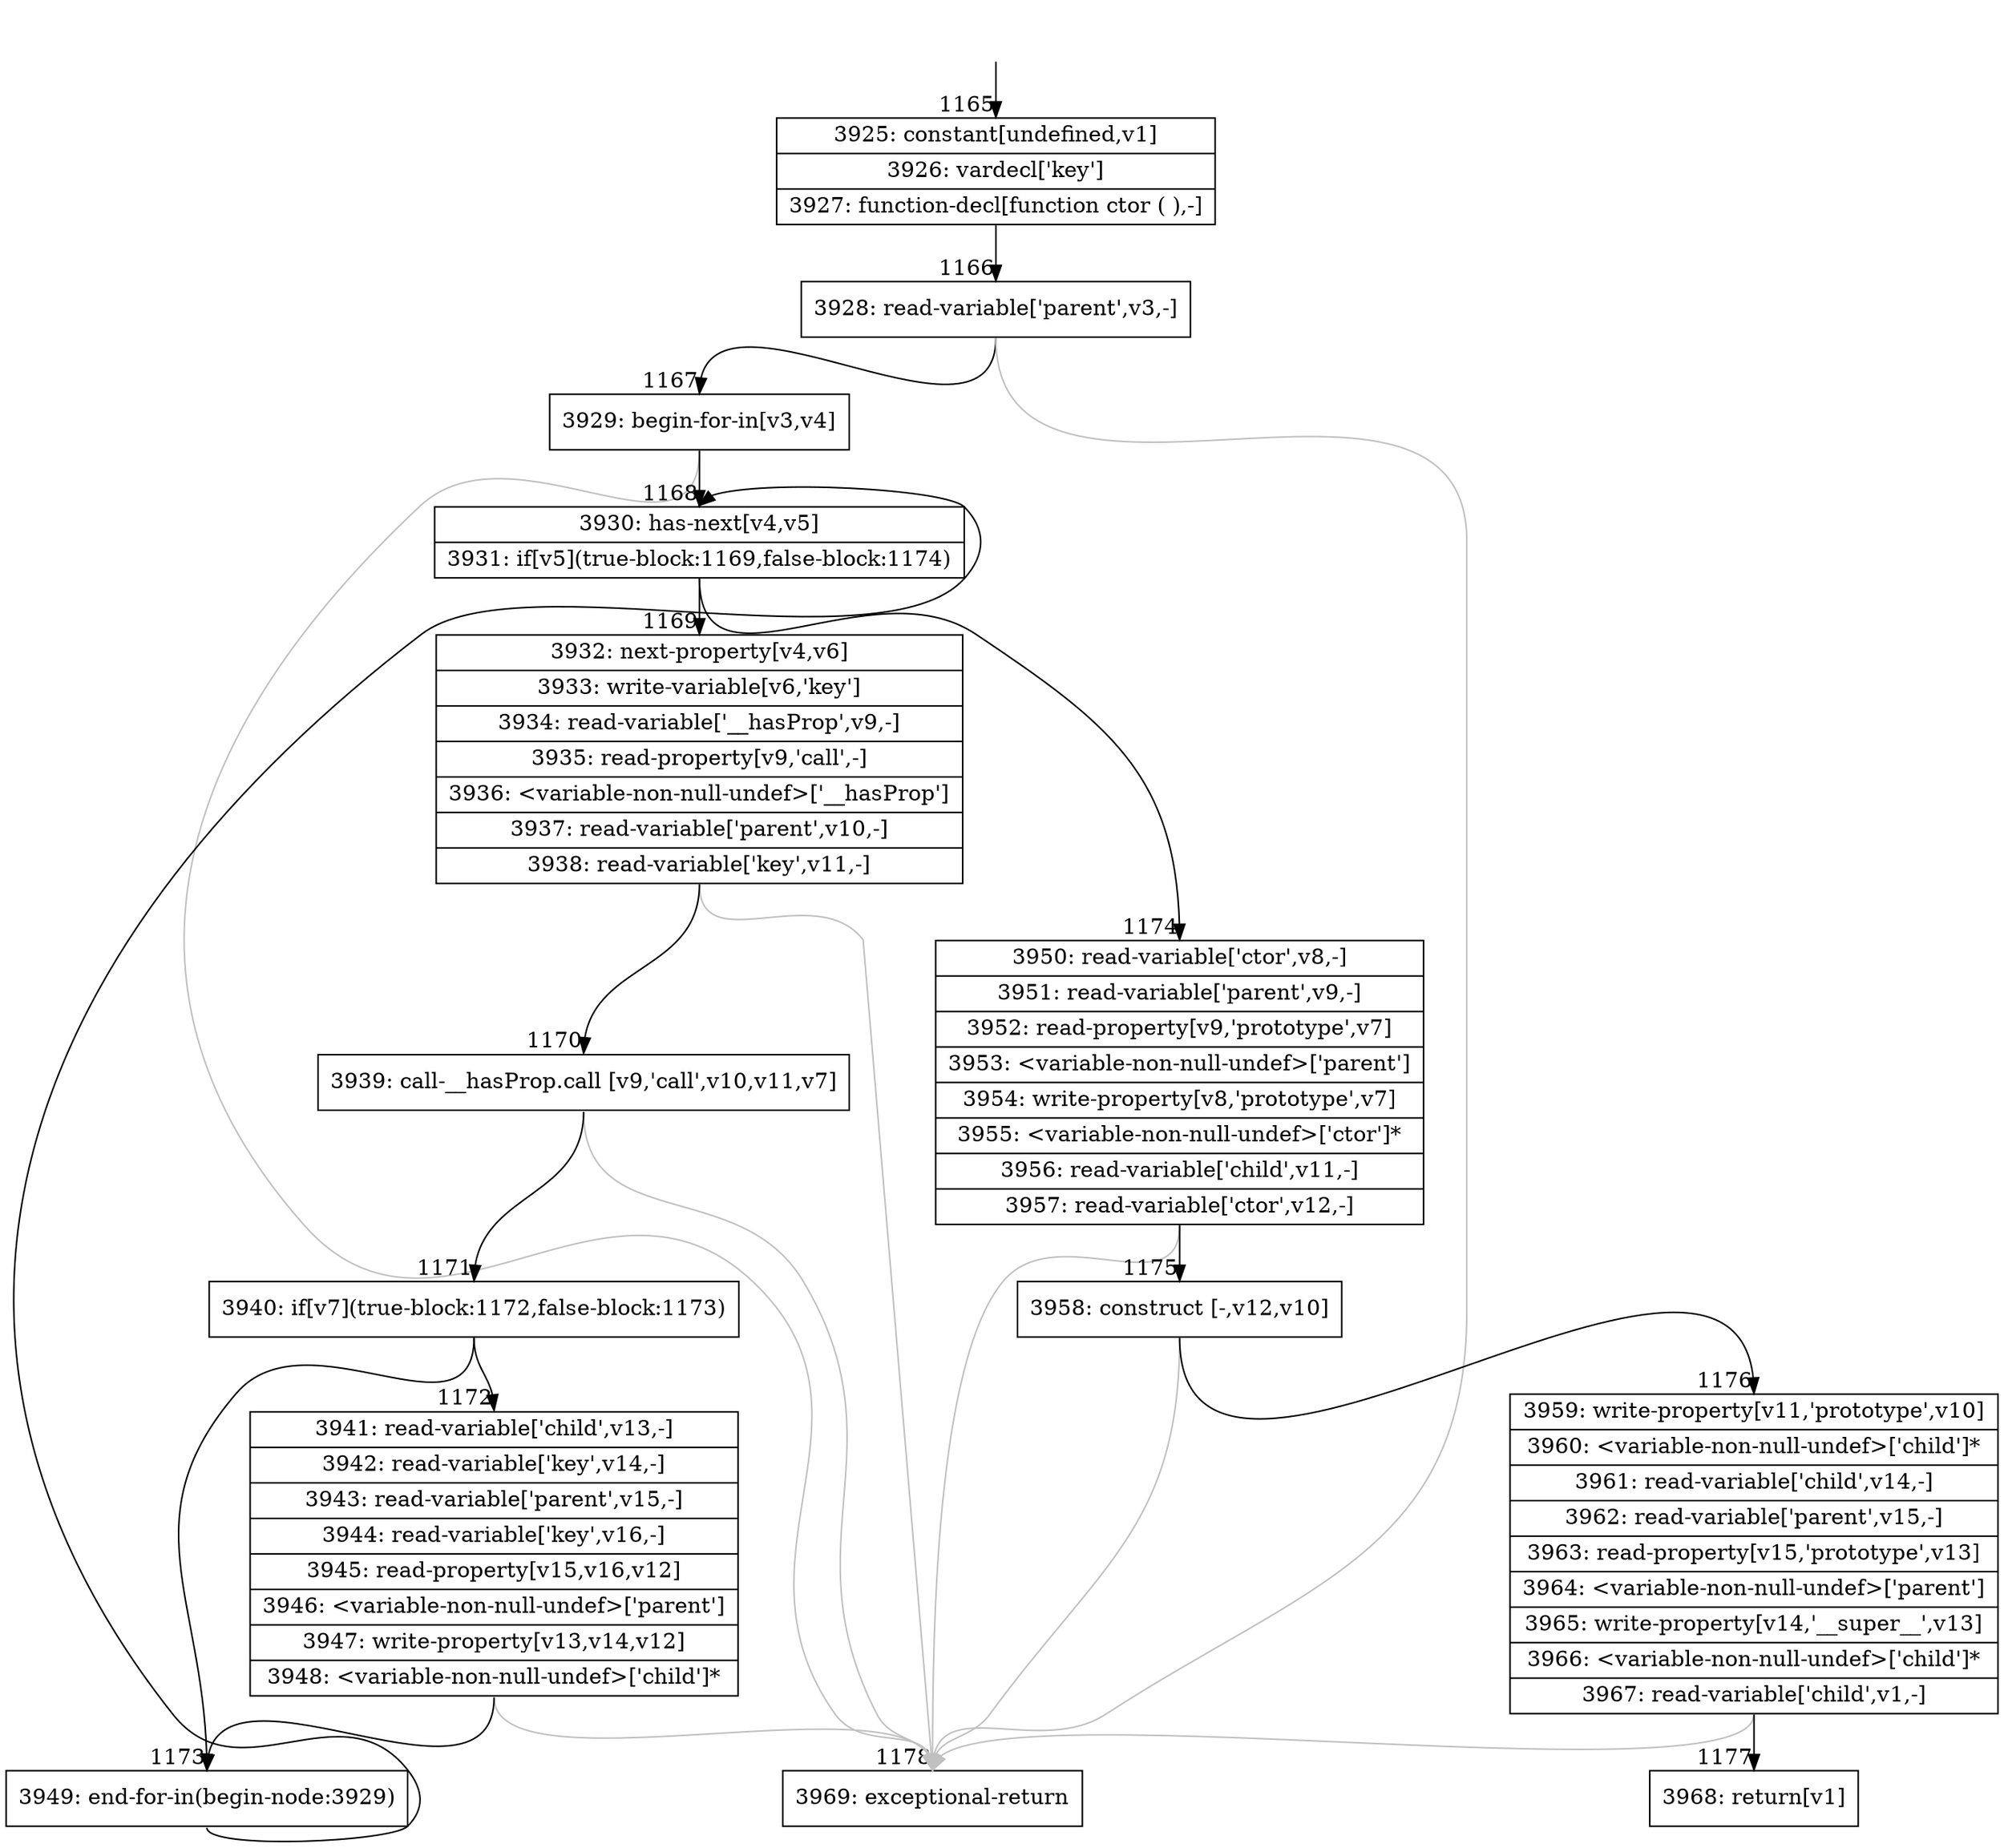 digraph {
rankdir="TD"
BB_entry101[shape=none,label=""];
BB_entry101 -> BB1165 [tailport=s, headport=n, headlabel="    1165"]
BB1165 [shape=record label="{3925: constant[undefined,v1]|3926: vardecl['key']|3927: function-decl[function ctor ( ),-]}" ] 
BB1165 -> BB1166 [tailport=s, headport=n, headlabel="      1166"]
BB1166 [shape=record label="{3928: read-variable['parent',v3,-]}" ] 
BB1166 -> BB1167 [tailport=s, headport=n, headlabel="      1167"]
BB1166 -> BB1178 [tailport=s, headport=n, color=gray, headlabel="      1178"]
BB1167 [shape=record label="{3929: begin-for-in[v3,v4]}" ] 
BB1167 -> BB1168 [tailport=s, headport=n, headlabel="      1168"]
BB1167 -> BB1178 [tailport=s, headport=n, color=gray]
BB1168 [shape=record label="{3930: has-next[v4,v5]|3931: if[v5](true-block:1169,false-block:1174)}" ] 
BB1168 -> BB1169 [tailport=s, headport=n, headlabel="      1169"]
BB1168 -> BB1174 [tailport=s, headport=n, headlabel="      1174"]
BB1169 [shape=record label="{3932: next-property[v4,v6]|3933: write-variable[v6,'key']|3934: read-variable['__hasProp',v9,-]|3935: read-property[v9,'call',-]|3936: \<variable-non-null-undef\>['__hasProp']|3937: read-variable['parent',v10,-]|3938: read-variable['key',v11,-]}" ] 
BB1169 -> BB1170 [tailport=s, headport=n, headlabel="      1170"]
BB1169 -> BB1178 [tailport=s, headport=n, color=gray]
BB1170 [shape=record label="{3939: call-__hasProp.call [v9,'call',v10,v11,v7]}" ] 
BB1170 -> BB1171 [tailport=s, headport=n, headlabel="      1171"]
BB1170 -> BB1178 [tailport=s, headport=n, color=gray]
BB1171 [shape=record label="{3940: if[v7](true-block:1172,false-block:1173)}" ] 
BB1171 -> BB1172 [tailport=s, headport=n, headlabel="      1172"]
BB1171 -> BB1173 [tailport=s, headport=n, headlabel="      1173"]
BB1172 [shape=record label="{3941: read-variable['child',v13,-]|3942: read-variable['key',v14,-]|3943: read-variable['parent',v15,-]|3944: read-variable['key',v16,-]|3945: read-property[v15,v16,v12]|3946: \<variable-non-null-undef\>['parent']|3947: write-property[v13,v14,v12]|3948: \<variable-non-null-undef\>['child']*}" ] 
BB1172 -> BB1173 [tailport=s, headport=n]
BB1172 -> BB1178 [tailport=s, headport=n, color=gray]
BB1173 [shape=record label="{3949: end-for-in(begin-node:3929)}" ] 
BB1173 -> BB1168 [tailport=s, headport=n]
BB1174 [shape=record label="{3950: read-variable['ctor',v8,-]|3951: read-variable['parent',v9,-]|3952: read-property[v9,'prototype',v7]|3953: \<variable-non-null-undef\>['parent']|3954: write-property[v8,'prototype',v7]|3955: \<variable-non-null-undef\>['ctor']*|3956: read-variable['child',v11,-]|3957: read-variable['ctor',v12,-]}" ] 
BB1174 -> BB1175 [tailport=s, headport=n, headlabel="      1175"]
BB1174 -> BB1178 [tailport=s, headport=n, color=gray]
BB1175 [shape=record label="{3958: construct [-,v12,v10]}" ] 
BB1175 -> BB1176 [tailport=s, headport=n, headlabel="      1176"]
BB1175 -> BB1178 [tailport=s, headport=n, color=gray]
BB1176 [shape=record label="{3959: write-property[v11,'prototype',v10]|3960: \<variable-non-null-undef\>['child']*|3961: read-variable['child',v14,-]|3962: read-variable['parent',v15,-]|3963: read-property[v15,'prototype',v13]|3964: \<variable-non-null-undef\>['parent']|3965: write-property[v14,'__super__',v13]|3966: \<variable-non-null-undef\>['child']*|3967: read-variable['child',v1,-]}" ] 
BB1176 -> BB1177 [tailport=s, headport=n, headlabel="      1177"]
BB1176 -> BB1178 [tailport=s, headport=n, color=gray]
BB1177 [shape=record label="{3968: return[v1]}" ] 
BB1178 [shape=record label="{3969: exceptional-return}" ] 
//#$~ 1059
}
